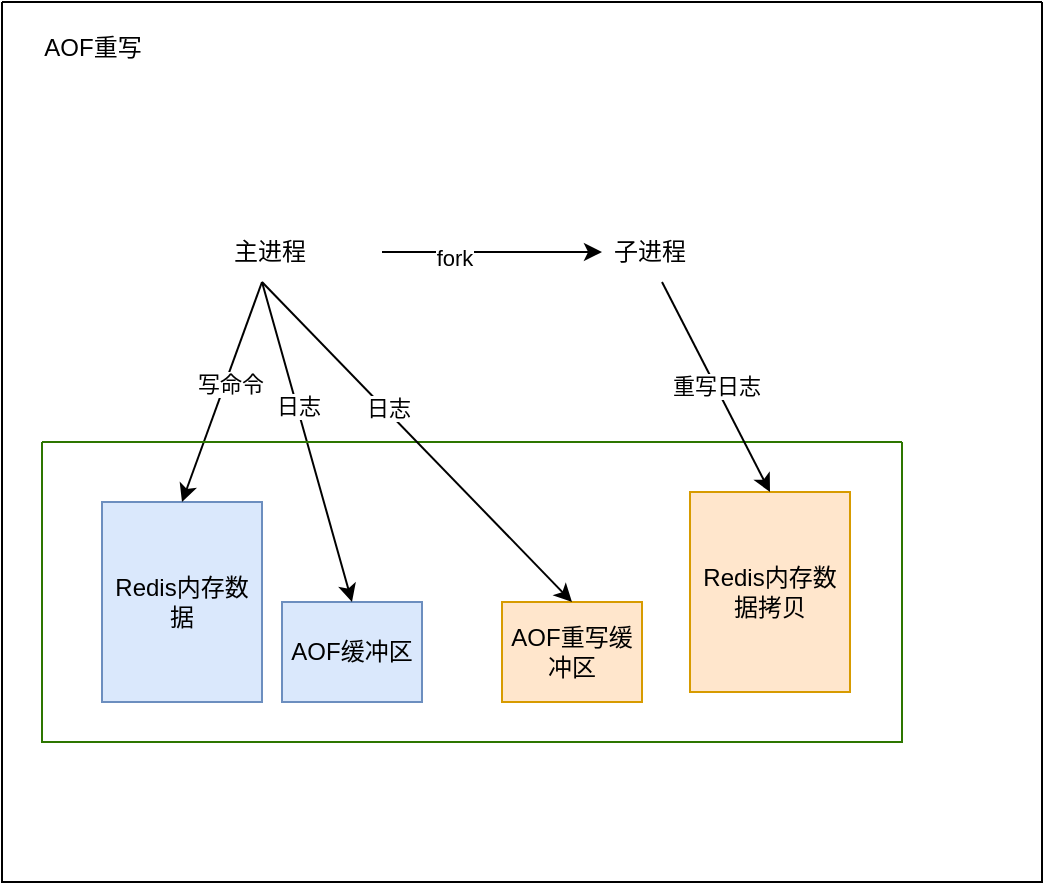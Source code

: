 <mxfile version="21.2.9" type="github">
  <diagram name="第 1 页" id="9da3jleMLT-MGxPRHDiQ">
    <mxGraphModel dx="714" dy="625" grid="1" gridSize="10" guides="1" tooltips="1" connect="1" arrows="1" fold="1" page="1" pageScale="1" pageWidth="827" pageHeight="1169" math="1" shadow="0">
      <root>
        <mxCell id="0" />
        <mxCell id="1" parent="0" />
        <mxCell id="hmrwKDELKxZNLKPjjWZa-2" value="Redis内存数据" style="rounded=0;whiteSpace=wrap;html=1;labelBackgroundColor=none;fillColor=#dae8fc;strokeColor=#6c8ebf;" parent="1" vertex="1">
          <mxGeometry x="80" y="280" width="80" height="100" as="geometry" />
        </mxCell>
        <mxCell id="hmrwKDELKxZNLKPjjWZa-10" value="" style="edgeStyle=orthogonalEdgeStyle;rounded=0;orthogonalLoop=1;jettySize=auto;html=1;" parent="1" source="hmrwKDELKxZNLKPjjWZa-3" target="hmrwKDELKxZNLKPjjWZa-9" edge="1">
          <mxGeometry relative="1" as="geometry" />
        </mxCell>
        <mxCell id="hmrwKDELKxZNLKPjjWZa-11" value="fork" style="edgeLabel;html=1;align=center;verticalAlign=middle;resizable=0;points=[];" parent="hmrwKDELKxZNLKPjjWZa-10" vertex="1" connectable="0">
          <mxGeometry x="-0.345" y="-2" relative="1" as="geometry">
            <mxPoint y="1" as="offset" />
          </mxGeometry>
        </mxCell>
        <mxCell id="hmrwKDELKxZNLKPjjWZa-3" value="主进程" style="text;strokeColor=none;fillColor=none;align=left;verticalAlign=middle;spacingLeft=4;spacingRight=4;overflow=hidden;points=[[0,0.5],[1,0.5]];portConstraint=eastwest;rotatable=0;whiteSpace=wrap;html=1;" parent="1" vertex="1">
          <mxGeometry x="140" y="140" width="80" height="30" as="geometry" />
        </mxCell>
        <mxCell id="hmrwKDELKxZNLKPjjWZa-6" value="AOF缓冲区" style="rounded=0;whiteSpace=wrap;html=1;fillColor=#dae8fc;strokeColor=#6c8ebf;" parent="1" vertex="1">
          <mxGeometry x="170" y="330" width="70" height="50" as="geometry" />
        </mxCell>
        <mxCell id="hmrwKDELKxZNLKPjjWZa-9" value="子进程" style="text;strokeColor=none;fillColor=none;align=left;verticalAlign=middle;spacingLeft=4;spacingRight=4;overflow=hidden;points=[[0,0.5],[1,0.5]];portConstraint=eastwest;rotatable=0;whiteSpace=wrap;html=1;" parent="1" vertex="1">
          <mxGeometry x="330" y="140" width="70" height="30" as="geometry" />
        </mxCell>
        <mxCell id="hmrwKDELKxZNLKPjjWZa-13" value="" style="endArrow=classic;html=1;rounded=0;entryX=0.5;entryY=0;entryDx=0;entryDy=0;" parent="1" target="hmrwKDELKxZNLKPjjWZa-2" edge="1">
          <mxGeometry width="50" height="50" relative="1" as="geometry">
            <mxPoint x="160" y="170" as="sourcePoint" />
            <mxPoint x="210" y="120" as="targetPoint" />
          </mxGeometry>
        </mxCell>
        <mxCell id="hmrwKDELKxZNLKPjjWZa-14" value="写命令" style="edgeLabel;html=1;align=center;verticalAlign=middle;resizable=0;points=[];" parent="hmrwKDELKxZNLKPjjWZa-13" vertex="1" connectable="0">
          <mxGeometry x="-0.096" y="2" relative="1" as="geometry">
            <mxPoint as="offset" />
          </mxGeometry>
        </mxCell>
        <mxCell id="hmrwKDELKxZNLKPjjWZa-18" value="" style="endArrow=classic;html=1;rounded=0;entryX=0.5;entryY=0;entryDx=0;entryDy=0;" parent="1" target="hmrwKDELKxZNLKPjjWZa-6" edge="1">
          <mxGeometry width="50" height="50" relative="1" as="geometry">
            <mxPoint x="160" y="170" as="sourcePoint" />
            <mxPoint x="210" y="120" as="targetPoint" />
          </mxGeometry>
        </mxCell>
        <mxCell id="hmrwKDELKxZNLKPjjWZa-22" value="日志" style="edgeLabel;html=1;align=center;verticalAlign=middle;resizable=0;points=[];" parent="hmrwKDELKxZNLKPjjWZa-18" vertex="1" connectable="0">
          <mxGeometry x="-0.212" relative="1" as="geometry">
            <mxPoint y="-1" as="offset" />
          </mxGeometry>
        </mxCell>
        <mxCell id="hmrwKDELKxZNLKPjjWZa-20" value="" style="swimlane;startSize=0;labelBackgroundColor=none;fillColor=#60a917;strokeColor=#2D7600;fontColor=#ffffff;" parent="1" vertex="1">
          <mxGeometry x="50" y="250" width="430" height="150" as="geometry">
            <mxRectangle x="50" y="250" width="50" height="40" as="alternateBounds" />
          </mxGeometry>
        </mxCell>
        <mxCell id="hmrwKDELKxZNLKPjjWZa-21" value="AOF重写缓冲区" style="rounded=0;whiteSpace=wrap;html=1;fillColor=#ffe6cc;strokeColor=#d79b00;" parent="hmrwKDELKxZNLKPjjWZa-20" vertex="1">
          <mxGeometry x="230" y="80" width="70" height="50" as="geometry" />
        </mxCell>
        <mxCell id="hmrwKDELKxZNLKPjjWZa-26" value="Redis内存数据拷贝" style="rounded=0;whiteSpace=wrap;html=1;fillColor=#ffe6cc;strokeColor=#d79b00;" parent="hmrwKDELKxZNLKPjjWZa-20" vertex="1">
          <mxGeometry x="324" y="25" width="80" height="100" as="geometry" />
        </mxCell>
        <mxCell id="hmrwKDELKxZNLKPjjWZa-24" value="" style="endArrow=classic;html=1;rounded=0;entryX=0.5;entryY=0;entryDx=0;entryDy=0;" parent="1" target="hmrwKDELKxZNLKPjjWZa-21" edge="1">
          <mxGeometry width="50" height="50" relative="1" as="geometry">
            <mxPoint x="160" y="170" as="sourcePoint" />
            <mxPoint x="210" y="120" as="targetPoint" />
          </mxGeometry>
        </mxCell>
        <mxCell id="hmrwKDELKxZNLKPjjWZa-25" value="日志" style="edgeLabel;html=1;align=center;verticalAlign=middle;resizable=0;points=[];" parent="hmrwKDELKxZNLKPjjWZa-24" vertex="1" connectable="0">
          <mxGeometry x="-0.206" y="1" relative="1" as="geometry">
            <mxPoint as="offset" />
          </mxGeometry>
        </mxCell>
        <mxCell id="hmrwKDELKxZNLKPjjWZa-27" value="重写日志" style="endArrow=classic;html=1;rounded=0;entryX=0.5;entryY=0;entryDx=0;entryDy=0;" parent="1" target="hmrwKDELKxZNLKPjjWZa-26" edge="1">
          <mxGeometry width="50" height="50" relative="1" as="geometry">
            <mxPoint x="360" y="170" as="sourcePoint" />
            <mxPoint x="410" y="120" as="targetPoint" />
          </mxGeometry>
        </mxCell>
        <mxCell id="spAJSSo8cPO-zxq5WPFj-1" value="" style="swimlane;startSize=0;" vertex="1" parent="1">
          <mxGeometry x="30" y="30" width="520" height="440" as="geometry" />
        </mxCell>
        <mxCell id="spAJSSo8cPO-zxq5WPFj-2" value="AOF重写" style="text;html=1;align=center;verticalAlign=middle;resizable=0;points=[];autosize=1;strokeColor=none;fillColor=none;" vertex="1" parent="spAJSSo8cPO-zxq5WPFj-1">
          <mxGeometry x="10" y="8" width="70" height="30" as="geometry" />
        </mxCell>
      </root>
    </mxGraphModel>
  </diagram>
</mxfile>
